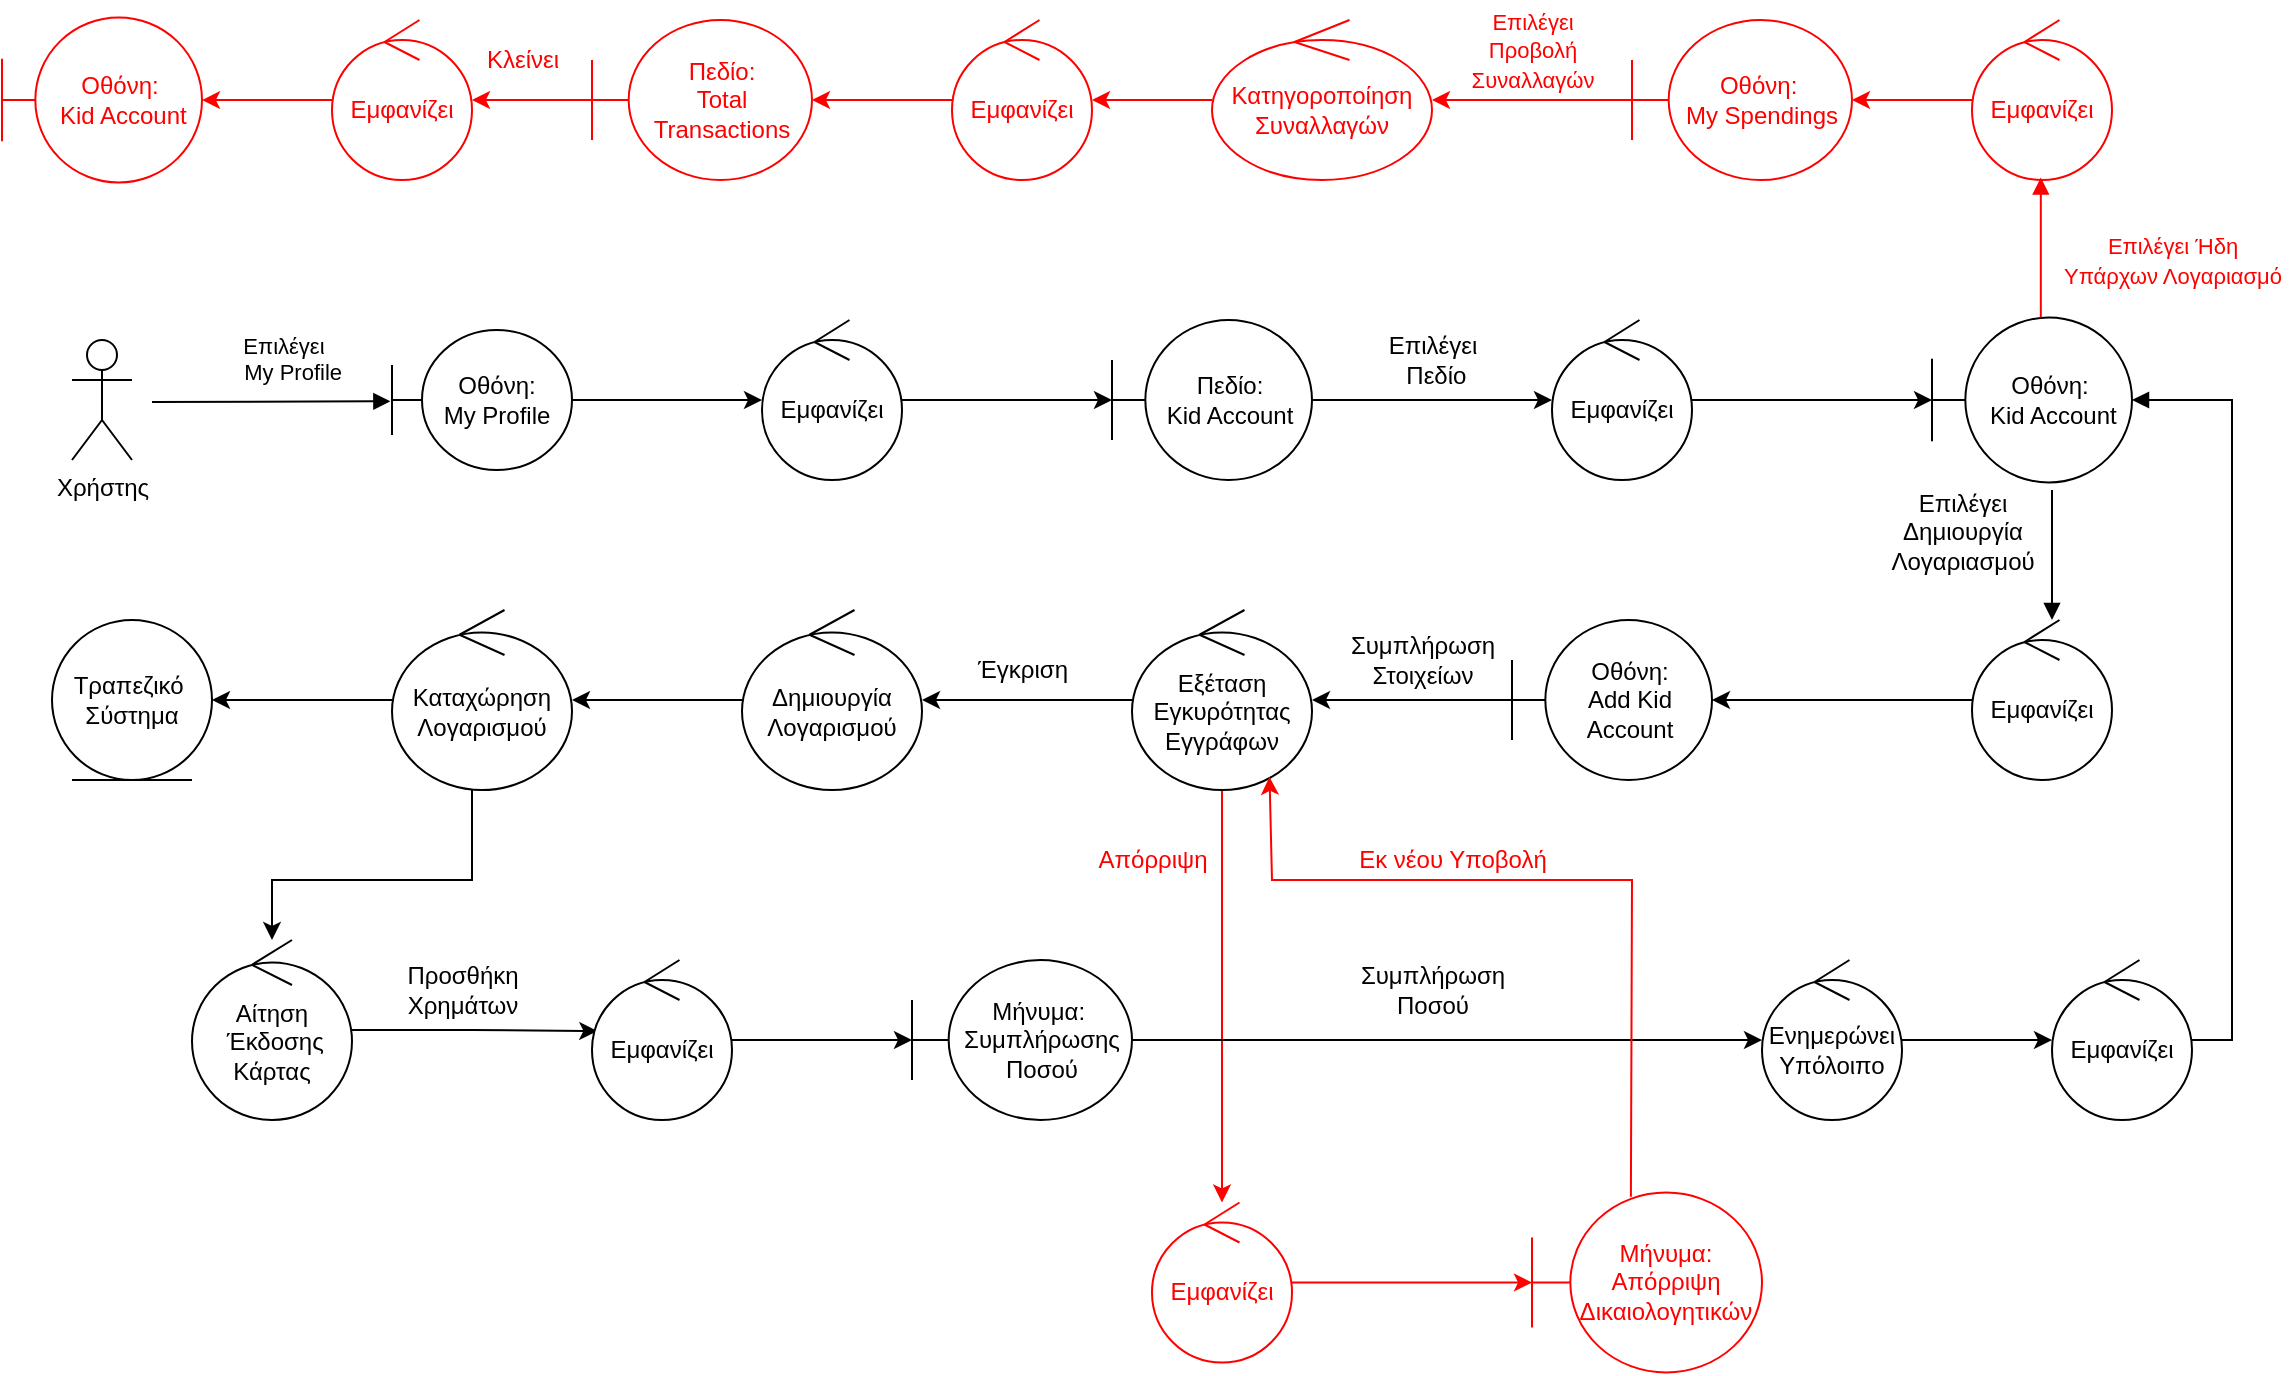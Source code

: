 <mxfile version="19.0.0" type="github"><diagram id="FDVxME0T01UYc1WOMeOi" name="Page-1"><mxGraphModel dx="1732" dy="581" grid="0" gridSize="10" guides="1" tooltips="1" connect="1" arrows="1" fold="1" page="0" pageScale="1" pageWidth="827" pageHeight="1169" math="0" shadow="0"><root><mxCell id="0"/><mxCell id="1" parent="0"/><mxCell id="zEHBvPfWzIBSS7Pj6Xp0-11" value="" style="edgeStyle=orthogonalEdgeStyle;rounded=0;orthogonalLoop=1;jettySize=auto;html=1;fontColor=#000000;strokeColor=#000000;" edge="1" parent="1" source="X69peHiCB9CW4q-i3S14-1" target="X69peHiCB9CW4q-i3S14-11"><mxGeometry relative="1" as="geometry"/></mxCell><mxCell id="X69peHiCB9CW4q-i3S14-1" value="Οθόνη:&lt;br&gt;My Profile" style="shape=umlBoundary;whiteSpace=wrap;html=1;" parent="1" vertex="1"><mxGeometry x="120" y="205" width="90" height="70" as="geometry"/></mxCell><mxCell id="X69peHiCB9CW4q-i3S14-2" value="Επιλέγει&amp;nbsp;&lt;br&gt;&amp;nbsp; My Profile" style="html=1;verticalAlign=bottom;endArrow=block;rounded=0;entryX=-0.009;entryY=0.509;entryDx=0;entryDy=0;entryPerimeter=0;" parent="1" target="X69peHiCB9CW4q-i3S14-1" edge="1"><mxGeometry x="0.136" y="6" width="80" relative="1" as="geometry"><mxPoint y="241" as="sourcePoint"/><mxPoint x="80" y="239.5" as="targetPoint"/><Array as="points"><mxPoint y="241"/></Array><mxPoint as="offset"/></mxGeometry></mxCell><mxCell id="X69peHiCB9CW4q-i3S14-3" value="Χρήστης" style="shape=umlActor;verticalLabelPosition=bottom;verticalAlign=top;html=1;outlineConnect=0;fillColor=#FFFFFF;" parent="1" vertex="1"><mxGeometry x="-40" y="210" width="30" height="60" as="geometry"/></mxCell><mxCell id="zEHBvPfWzIBSS7Pj6Xp0-13" value="" style="edgeStyle=orthogonalEdgeStyle;rounded=0;orthogonalLoop=1;jettySize=auto;html=1;fontColor=#000000;strokeColor=#000000;" edge="1" parent="1" source="X69peHiCB9CW4q-i3S14-4"><mxGeometry relative="1" as="geometry"><mxPoint x="700" y="240" as="targetPoint"/></mxGeometry></mxCell><mxCell id="X69peHiCB9CW4q-i3S14-4" value="Πεδίο:&lt;br&gt;Kid Account" style="shape=umlBoundary;whiteSpace=wrap;html=1;" parent="1" vertex="1"><mxGeometry x="480" y="200" width="100" height="80" as="geometry"/></mxCell><mxCell id="X69peHiCB9CW4q-i3S14-8" value="Επιλέγει&lt;br&gt;&amp;nbsp;Πεδίο" style="text;html=1;align=center;verticalAlign=middle;resizable=0;points=[];autosize=1;strokeColor=none;fillColor=none;" parent="1" vertex="1"><mxGeometry x="610" y="205" width="60" height="30" as="geometry"/></mxCell><mxCell id="zEHBvPfWzIBSS7Pj6Xp0-14" value="" style="edgeStyle=orthogonalEdgeStyle;rounded=0;orthogonalLoop=1;jettySize=auto;html=1;fontColor=#000000;strokeColor=#000000;" edge="1" parent="1" source="X69peHiCB9CW4q-i3S14-12" target="X69peHiCB9CW4q-i3S14-13"><mxGeometry relative="1" as="geometry"/></mxCell><mxCell id="X69peHiCB9CW4q-i3S14-12" value="Εμφανίζει" style="ellipse;shape=umlControl;whiteSpace=wrap;html=1;" parent="1" vertex="1"><mxGeometry x="700" y="200" width="70" height="80" as="geometry"/></mxCell><mxCell id="X69peHiCB9CW4q-i3S14-13" value="Οθόνη:&lt;br&gt;&amp;nbsp;Kid Account" style="shape=umlBoundary;whiteSpace=wrap;html=1;" parent="1" vertex="1"><mxGeometry x="890" y="198.75" width="100" height="82.5" as="geometry"/></mxCell><mxCell id="X69peHiCB9CW4q-i3S14-17" value="Επιλέγει &lt;br&gt;Δημιουργία &lt;br&gt;Λογαριασμού" style="text;html=1;align=center;verticalAlign=middle;resizable=0;points=[];autosize=1;strokeColor=none;fillColor=none;" parent="1" vertex="1"><mxGeometry x="860" y="281.25" width="90" height="50" as="geometry"/></mxCell><mxCell id="zEHBvPfWzIBSS7Pj6Xp0-15" value="" style="edgeStyle=orthogonalEdgeStyle;rounded=0;orthogonalLoop=1;jettySize=auto;html=1;fontColor=#000000;strokeColor=#000000;" edge="1" parent="1" source="X69peHiCB9CW4q-i3S14-18" target="X69peHiCB9CW4q-i3S14-22"><mxGeometry relative="1" as="geometry"/></mxCell><mxCell id="X69peHiCB9CW4q-i3S14-18" value="Εμφανίζει" style="ellipse;shape=umlControl;whiteSpace=wrap;html=1;" parent="1" vertex="1"><mxGeometry x="910" y="350" width="70" height="80" as="geometry"/></mxCell><mxCell id="X69peHiCB9CW4q-i3S14-19" value="" style="html=1;verticalAlign=bottom;endArrow=block;rounded=0;" parent="1" edge="1"><mxGeometry width="80" relative="1" as="geometry"><mxPoint x="950" y="285" as="sourcePoint"/><mxPoint x="950" y="350" as="targetPoint"/></mxGeometry></mxCell><mxCell id="zEHBvPfWzIBSS7Pj6Xp0-16" value="" style="edgeStyle=orthogonalEdgeStyle;rounded=0;orthogonalLoop=1;jettySize=auto;html=1;fontColor=#000000;strokeColor=#000000;entryX=1;entryY=0.5;entryDx=0;entryDy=0;entryPerimeter=0;" edge="1" parent="1" source="X69peHiCB9CW4q-i3S14-22" target="X69peHiCB9CW4q-i3S14-25"><mxGeometry relative="1" as="geometry"/></mxCell><mxCell id="X69peHiCB9CW4q-i3S14-22" value="Οθόνη:&lt;br&gt;Add Kid&lt;br&gt;Account" style="shape=umlBoundary;whiteSpace=wrap;html=1;" parent="1" vertex="1"><mxGeometry x="680" y="350" width="100" height="80" as="geometry"/></mxCell><mxCell id="zEHBvPfWzIBSS7Pj6Xp0-17" value="" style="edgeStyle=orthogonalEdgeStyle;rounded=0;orthogonalLoop=1;jettySize=auto;html=1;fontColor=#000000;strokeColor=#000000;" edge="1" parent="1" source="X69peHiCB9CW4q-i3S14-25" target="X69peHiCB9CW4q-i3S14-28"><mxGeometry relative="1" as="geometry"/></mxCell><mxCell id="zEHBvPfWzIBSS7Pj6Xp0-35" value="" style="edgeStyle=orthogonalEdgeStyle;rounded=0;orthogonalLoop=1;jettySize=auto;html=1;fontColor=#000000;strokeColor=#FF0000;" edge="1" parent="1" source="X69peHiCB9CW4q-i3S14-25" target="zEHBvPfWzIBSS7Pj6Xp0-33"><mxGeometry relative="1" as="geometry"/></mxCell><mxCell id="X69peHiCB9CW4q-i3S14-25" value="Εξέταση Εγκυρότητας Εγγράφων" style="ellipse;shape=umlControl;whiteSpace=wrap;html=1;" parent="1" vertex="1"><mxGeometry x="490" y="345" width="90" height="90" as="geometry"/></mxCell><mxCell id="zEHBvPfWzIBSS7Pj6Xp0-18" value="" style="edgeStyle=orthogonalEdgeStyle;rounded=0;orthogonalLoop=1;jettySize=auto;html=1;fontColor=#000000;strokeColor=#000000;" edge="1" parent="1" source="X69peHiCB9CW4q-i3S14-28" target="X69peHiCB9CW4q-i3S14-34"><mxGeometry relative="1" as="geometry"/></mxCell><mxCell id="X69peHiCB9CW4q-i3S14-28" value="Δημιουργία&lt;br&gt;Λογαρισμού" style="ellipse;shape=umlControl;whiteSpace=wrap;html=1;" parent="1" vertex="1"><mxGeometry x="295" y="345" width="90" height="90" as="geometry"/></mxCell><mxCell id="zEHBvPfWzIBSS7Pj6Xp0-19" value="" style="edgeStyle=orthogonalEdgeStyle;rounded=0;orthogonalLoop=1;jettySize=auto;html=1;fontColor=#000000;strokeColor=#000000;" edge="1" parent="1" source="X69peHiCB9CW4q-i3S14-34" target="X69peHiCB9CW4q-i3S14-35"><mxGeometry relative="1" as="geometry"/></mxCell><mxCell id="zEHBvPfWzIBSS7Pj6Xp0-20" value="" style="edgeStyle=orthogonalEdgeStyle;rounded=0;orthogonalLoop=1;jettySize=auto;html=1;fontColor=#000000;strokeColor=#000000;" edge="1" parent="1" source="X69peHiCB9CW4q-i3S14-34" target="X69peHiCB9CW4q-i3S14-39"><mxGeometry relative="1" as="geometry"><Array as="points"><mxPoint x="160" y="480"/><mxPoint x="60" y="480"/></Array></mxGeometry></mxCell><mxCell id="X69peHiCB9CW4q-i3S14-34" value="Καταχώρηση&lt;br&gt;Λογαρισμού" style="ellipse;shape=umlControl;whiteSpace=wrap;html=1;" parent="1" vertex="1"><mxGeometry x="120" y="345" width="90" height="90" as="geometry"/></mxCell><mxCell id="X69peHiCB9CW4q-i3S14-35" value="Τραπεζικό&amp;nbsp;&lt;br&gt;Σύστημα" style="ellipse;shape=umlEntity;whiteSpace=wrap;html=1;" parent="1" vertex="1"><mxGeometry x="-50" y="350" width="80" height="80" as="geometry"/></mxCell><mxCell id="zEHBvPfWzIBSS7Pj6Xp0-21" value="" style="edgeStyle=orthogonalEdgeStyle;rounded=0;orthogonalLoop=1;jettySize=auto;html=1;fontColor=#000000;strokeColor=#000000;entryX=0.038;entryY=0.444;entryDx=0;entryDy=0;entryPerimeter=0;" edge="1" parent="1" source="X69peHiCB9CW4q-i3S14-39" target="zEHBvPfWzIBSS7Pj6Xp0-6"><mxGeometry relative="1" as="geometry"/></mxCell><mxCell id="X69peHiCB9CW4q-i3S14-39" value="Αίτηση&lt;br&gt;&amp;nbsp;Έκδοσης&lt;br&gt;Κάρτας" style="ellipse;shape=umlControl;whiteSpace=wrap;html=1;" parent="1" vertex="1"><mxGeometry x="20" y="510" width="80" height="90" as="geometry"/></mxCell><mxCell id="X69peHiCB9CW4q-i3S14-41" value="Εμφανίζει" style="ellipse;shape=umlControl;whiteSpace=wrap;html=1;" parent="1" vertex="1"><mxGeometry x="950" y="520" width="70" height="80" as="geometry"/></mxCell><mxCell id="X69peHiCB9CW4q-i3S14-43" value="" style="html=1;verticalAlign=bottom;endArrow=block;rounded=0;" parent="1" edge="1" source="X69peHiCB9CW4q-i3S14-41"><mxGeometry width="80" relative="1" as="geometry"><mxPoint x="455" y="660" as="sourcePoint"/><mxPoint x="990" y="240" as="targetPoint"/><Array as="points"><mxPoint x="1040" y="560"/><mxPoint x="1040" y="450"/><mxPoint x="1040" y="240"/></Array></mxGeometry></mxCell><mxCell id="zEHBvPfWzIBSS7Pj6Xp0-26" value="" style="edgeStyle=orthogonalEdgeStyle;rounded=0;orthogonalLoop=1;jettySize=auto;html=1;fontColor=#000000;strokeColor=#FF0000;" edge="1" parent="1" source="X69peHiCB9CW4q-i3S14-47" target="X69peHiCB9CW4q-i3S14-50"><mxGeometry relative="1" as="geometry"/></mxCell><mxCell id="X69peHiCB9CW4q-i3S14-47" value="&lt;font color=&quot;#ff0000&quot;&gt;Εμφανίζει&lt;/font&gt;" style="ellipse;shape=umlControl;whiteSpace=wrap;html=1;strokeColor=#FF0000;" parent="1" vertex="1"><mxGeometry x="910" y="50" width="70" height="80" as="geometry"/></mxCell><mxCell id="X69peHiCB9CW4q-i3S14-48" value="" style="html=1;verticalAlign=bottom;endArrow=block;rounded=0;fontColor=#FF0000;strokeColor=#FF0000;" parent="1" edge="1"><mxGeometry width="80" relative="1" as="geometry"><mxPoint x="944.41" y="198.75" as="sourcePoint"/><mxPoint x="944.41" y="128.75" as="targetPoint"/><Array as="points"><mxPoint x="944.41" y="139.75"/></Array></mxGeometry></mxCell><mxCell id="X69peHiCB9CW4q-i3S14-59" value="" style="edgeStyle=orthogonalEdgeStyle;rounded=0;orthogonalLoop=1;jettySize=auto;html=1;fontColor=#FF0000;strokeColor=#FF0000;" parent="1" source="X69peHiCB9CW4q-i3S14-50" target="X69peHiCB9CW4q-i3S14-52" edge="1"><mxGeometry relative="1" as="geometry"/></mxCell><mxCell id="X69peHiCB9CW4q-i3S14-50" value="Οθόνη:&amp;nbsp;&lt;br&gt;My Spendings" style="shape=umlBoundary;whiteSpace=wrap;html=1;fontColor=#FF0000;strokeColor=#FF0000;" parent="1" vertex="1"><mxGeometry x="740" y="50" width="110" height="80" as="geometry"/></mxCell><mxCell id="X69peHiCB9CW4q-i3S14-60" value="" style="edgeStyle=orthogonalEdgeStyle;rounded=0;orthogonalLoop=1;jettySize=auto;html=1;fontColor=#FF0000;strokeColor=#FF0000;" parent="1" source="X69peHiCB9CW4q-i3S14-52" target="X69peHiCB9CW4q-i3S14-53" edge="1"><mxGeometry relative="1" as="geometry"/></mxCell><mxCell id="X69peHiCB9CW4q-i3S14-52" value="&lt;font color=&quot;#ff0000&quot;&gt;Κατηγοροποίηση&lt;br&gt;Συναλλαγών&lt;br&gt;&lt;/font&gt;" style="ellipse;shape=umlControl;whiteSpace=wrap;html=1;strokeColor=#FF0000;" parent="1" vertex="1"><mxGeometry x="530" y="50" width="110" height="80" as="geometry"/></mxCell><mxCell id="X69peHiCB9CW4q-i3S14-61" value="" style="edgeStyle=orthogonalEdgeStyle;rounded=0;orthogonalLoop=1;jettySize=auto;html=1;fontColor=#FF0000;strokeColor=#FF0000;" parent="1" source="X69peHiCB9CW4q-i3S14-53" target="X69peHiCB9CW4q-i3S14-54" edge="1"><mxGeometry relative="1" as="geometry"/></mxCell><mxCell id="X69peHiCB9CW4q-i3S14-53" value="&lt;font color=&quot;#ff0000&quot;&gt;Εμφανίζει&lt;/font&gt;" style="ellipse;shape=umlControl;whiteSpace=wrap;html=1;strokeColor=#FF0000;" parent="1" vertex="1"><mxGeometry x="400" y="50" width="70" height="80" as="geometry"/></mxCell><mxCell id="X69peHiCB9CW4q-i3S14-62" value="" style="edgeStyle=orthogonalEdgeStyle;rounded=0;orthogonalLoop=1;jettySize=auto;html=1;fontColor=#FF0000;strokeColor=#FF0000;" parent="1" source="X69peHiCB9CW4q-i3S14-54" target="X69peHiCB9CW4q-i3S14-56" edge="1"><mxGeometry relative="1" as="geometry"/></mxCell><mxCell id="X69peHiCB9CW4q-i3S14-54" value="Πεδίο: &lt;br&gt;Total&lt;br&gt;Transactions" style="shape=umlBoundary;whiteSpace=wrap;html=1;fontColor=#FF0000;strokeColor=#FF0000;" parent="1" vertex="1"><mxGeometry x="220" y="50" width="110" height="80" as="geometry"/></mxCell><mxCell id="zEHBvPfWzIBSS7Pj6Xp0-30" value="" style="edgeStyle=orthogonalEdgeStyle;rounded=0;orthogonalLoop=1;jettySize=auto;html=1;fontColor=#FF0000;strokeColor=#FF0000;" edge="1" parent="1" source="X69peHiCB9CW4q-i3S14-56" target="zEHBvPfWzIBSS7Pj6Xp0-29"><mxGeometry relative="1" as="geometry"/></mxCell><mxCell id="X69peHiCB9CW4q-i3S14-56" value="&lt;font color=&quot;#ff0000&quot;&gt;Εμφανίζει&lt;/font&gt;" style="ellipse;shape=umlControl;whiteSpace=wrap;html=1;strokeColor=#FF0000;" parent="1" vertex="1"><mxGeometry x="90" y="50" width="70" height="80" as="geometry"/></mxCell><mxCell id="zEHBvPfWzIBSS7Pj6Xp0-24" value="" style="edgeStyle=orthogonalEdgeStyle;rounded=0;orthogonalLoop=1;jettySize=auto;html=1;fontColor=#000000;strokeColor=#000000;" edge="1" parent="1" source="iKFVgbuAEErT9czC_Uv5-1" target="iKFVgbuAEErT9czC_Uv5-6"><mxGeometry relative="1" as="geometry"/></mxCell><mxCell id="iKFVgbuAEErT9czC_Uv5-1" value="&lt;font color=&quot;#000000&quot;&gt;Μήνυμα:&amp;nbsp;&lt;br&gt;Συμπλήρωσης Ποσού&lt;/font&gt;" style="shape=umlBoundary;whiteSpace=wrap;html=1;fontColor=#FF0000;strokeColor=#000000;" parent="1" vertex="1"><mxGeometry x="380" y="520" width="110" height="80" as="geometry"/></mxCell><mxCell id="zEHBvPfWzIBSS7Pj6Xp0-25" value="" style="edgeStyle=orthogonalEdgeStyle;rounded=0;orthogonalLoop=1;jettySize=auto;html=1;fontColor=#000000;strokeColor=#000000;" edge="1" parent="1" source="iKFVgbuAEErT9czC_Uv5-6" target="X69peHiCB9CW4q-i3S14-41"><mxGeometry relative="1" as="geometry"/></mxCell><mxCell id="iKFVgbuAEErT9czC_Uv5-6" value="Ενημερώνει Υπόλοιπο" style="ellipse;shape=umlControl;whiteSpace=wrap;html=1;strokeColor=#000000;" parent="1" vertex="1"><mxGeometry x="805" y="520" width="70" height="80" as="geometry"/></mxCell><mxCell id="zEHBvPfWzIBSS7Pj6Xp0-2" value="&lt;font color=&quot;#000000&quot;&gt;Συμπλήρωση &lt;br&gt;Στοιχείων&lt;/font&gt;" style="text;html=1;align=center;verticalAlign=middle;resizable=0;points=[];autosize=1;strokeColor=none;fillColor=none;fontColor=#FF0000;" vertex="1" parent="1"><mxGeometry x="590" y="355" width="90" height="30" as="geometry"/></mxCell><mxCell id="zEHBvPfWzIBSS7Pj6Xp0-22" value="" style="edgeStyle=orthogonalEdgeStyle;rounded=0;orthogonalLoop=1;jettySize=auto;html=1;fontColor=#000000;strokeColor=#000000;" edge="1" parent="1" source="zEHBvPfWzIBSS7Pj6Xp0-6" target="iKFVgbuAEErT9czC_Uv5-1"><mxGeometry relative="1" as="geometry"/></mxCell><mxCell id="zEHBvPfWzIBSS7Pj6Xp0-6" value="Εμφανίζει" style="ellipse;shape=umlControl;whiteSpace=wrap;html=1;" vertex="1" parent="1"><mxGeometry x="220" y="520" width="70" height="80" as="geometry"/></mxCell><mxCell id="zEHBvPfWzIBSS7Pj6Xp0-7" value="Προσθήκη &lt;br&gt;Χρημάτων" style="text;html=1;align=center;verticalAlign=middle;resizable=0;points=[];autosize=1;strokeColor=none;fillColor=none;fontColor=#000000;" vertex="1" parent="1"><mxGeometry x="120" y="520" width="70" height="30" as="geometry"/></mxCell><mxCell id="zEHBvPfWzIBSS7Pj6Xp0-9" value="Συμπλήρωση &lt;br&gt;Ποσού" style="text;html=1;align=center;verticalAlign=middle;resizable=0;points=[];autosize=1;strokeColor=none;fillColor=none;fontColor=#000000;" vertex="1" parent="1"><mxGeometry x="595" y="520" width="90" height="30" as="geometry"/></mxCell><mxCell id="zEHBvPfWzIBSS7Pj6Xp0-12" value="" style="edgeStyle=orthogonalEdgeStyle;rounded=0;orthogonalLoop=1;jettySize=auto;html=1;fontColor=#000000;strokeColor=#000000;" edge="1" parent="1" source="X69peHiCB9CW4q-i3S14-11" target="X69peHiCB9CW4q-i3S14-4"><mxGeometry relative="1" as="geometry"/></mxCell><mxCell id="X69peHiCB9CW4q-i3S14-11" value="Εμφανίζει" style="ellipse;shape=umlControl;whiteSpace=wrap;html=1;" parent="1" vertex="1"><mxGeometry x="305" y="200" width="70" height="80" as="geometry"/></mxCell><mxCell id="zEHBvPfWzIBSS7Pj6Xp0-27" value="&lt;span style=&quot;color: rgb(255, 0, 0); font-size: 11px;&quot;&gt;Επιλέγει &lt;br&gt;Προβολή &lt;br&gt;Συναλλαγών&lt;/span&gt;" style="text;html=1;align=center;verticalAlign=middle;resizable=0;points=[];autosize=1;strokeColor=none;fillColor=none;fontColor=#000000;" vertex="1" parent="1"><mxGeometry x="650" y="40" width="80" height="50" as="geometry"/></mxCell><mxCell id="zEHBvPfWzIBSS7Pj6Xp0-28" value="&lt;font color=&quot;#ff0000&quot;&gt;Κλείνει&lt;/font&gt;" style="text;html=1;align=center;verticalAlign=middle;resizable=0;points=[];autosize=1;strokeColor=none;fillColor=none;fontColor=#000000;" vertex="1" parent="1"><mxGeometry x="160" y="60" width="50" height="20" as="geometry"/></mxCell><mxCell id="zEHBvPfWzIBSS7Pj6Xp0-29" value="&lt;font color=&quot;#ff0000&quot;&gt;Οθόνη:&lt;br&gt;&amp;nbsp;Kid Account&lt;/font&gt;" style="shape=umlBoundary;whiteSpace=wrap;html=1;strokeColor=#FF0000;" vertex="1" parent="1"><mxGeometry x="-75" y="48.75" width="100" height="82.5" as="geometry"/></mxCell><mxCell id="zEHBvPfWzIBSS7Pj6Xp0-31" value="&lt;span style=&quot;font-size: 11px;&quot;&gt;Επιλέγει Ήδη &lt;br&gt;Υπάρχων Λογαριασμό&lt;/span&gt;" style="text;html=1;align=center;verticalAlign=middle;resizable=0;points=[];autosize=1;strokeColor=none;fillColor=none;fontColor=#FF0000;" vertex="1" parent="1"><mxGeometry x="950" y="150" width="120" height="40" as="geometry"/></mxCell><mxCell id="zEHBvPfWzIBSS7Pj6Xp0-32" value="&lt;font color=&quot;#000000&quot;&gt;Έγκριση&lt;/font&gt;" style="text;html=1;align=center;verticalAlign=middle;resizable=0;points=[];autosize=1;strokeColor=none;fillColor=none;fontColor=#FF0000;" vertex="1" parent="1"><mxGeometry x="405" y="365" width="60" height="20" as="geometry"/></mxCell><mxCell id="zEHBvPfWzIBSS7Pj6Xp0-36" value="" style="edgeStyle=orthogonalEdgeStyle;rounded=0;orthogonalLoop=1;jettySize=auto;html=1;fontColor=#000000;strokeColor=#FF0000;" edge="1" parent="1" source="zEHBvPfWzIBSS7Pj6Xp0-33" target="zEHBvPfWzIBSS7Pj6Xp0-34"><mxGeometry relative="1" as="geometry"/></mxCell><mxCell id="zEHBvPfWzIBSS7Pj6Xp0-33" value="&lt;font color=&quot;#ff0000&quot;&gt;Εμφανίζει&lt;/font&gt;" style="ellipse;shape=umlControl;whiteSpace=wrap;html=1;strokeColor=#FF0000;" vertex="1" parent="1"><mxGeometry x="500" y="641.25" width="70" height="80" as="geometry"/></mxCell><mxCell id="zEHBvPfWzIBSS7Pj6Xp0-34" value="&lt;font color=&quot;#ff0000&quot;&gt;Μήνυμα: Απόρριψη Δικαιολογητικών&lt;/font&gt;" style="shape=umlBoundary;whiteSpace=wrap;html=1;strokeColor=#FF0000;" vertex="1" parent="1"><mxGeometry x="690" y="636.25" width="115" height="90" as="geometry"/></mxCell><mxCell id="zEHBvPfWzIBSS7Pj6Xp0-37" value="&lt;font color=&quot;#ff0000&quot;&gt;Απόρριψη&lt;/font&gt;" style="text;html=1;align=center;verticalAlign=middle;resizable=0;points=[];autosize=1;strokeColor=none;fillColor=none;fontColor=#000000;" vertex="1" parent="1"><mxGeometry x="465" y="460" width="70" height="20" as="geometry"/></mxCell><mxCell id="zEHBvPfWzIBSS7Pj6Xp0-38" value="" style="endArrow=classic;html=1;rounded=0;fontColor=#FF0000;strokeColor=#FF0000;entryX=0.764;entryY=0.927;entryDx=0;entryDy=0;entryPerimeter=0;exitX=0.43;exitY=0.023;exitDx=0;exitDy=0;exitPerimeter=0;" edge="1" parent="1" source="zEHBvPfWzIBSS7Pj6Xp0-34" target="X69peHiCB9CW4q-i3S14-25"><mxGeometry width="50" height="50" relative="1" as="geometry"><mxPoint x="730" y="630" as="sourcePoint"/><mxPoint x="400" y="410" as="targetPoint"/><Array as="points"><mxPoint x="740" y="480"/><mxPoint x="560" y="480"/></Array></mxGeometry></mxCell><mxCell id="zEHBvPfWzIBSS7Pj6Xp0-39" value="Εκ νέου Υποβολή" style="text;html=1;align=center;verticalAlign=middle;resizable=0;points=[];autosize=1;strokeColor=none;fillColor=none;fontColor=#FF0000;" vertex="1" parent="1"><mxGeometry x="595" y="460" width="110" height="20" as="geometry"/></mxCell></root></mxGraphModel></diagram></mxfile>